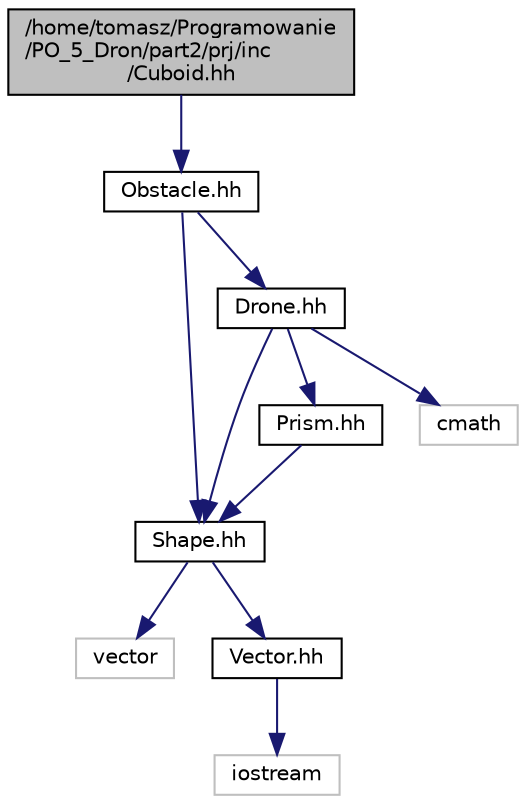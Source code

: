 digraph "/home/tomasz/Programowanie/PO_5_Dron/part2/prj/inc/Cuboid.hh"
{
  edge [fontname="Helvetica",fontsize="10",labelfontname="Helvetica",labelfontsize="10"];
  node [fontname="Helvetica",fontsize="10",shape=record];
  Node0 [label="/home/tomasz/Programowanie\l/PO_5_Dron/part2/prj/inc\l/Cuboid.hh",height=0.2,width=0.4,color="black", fillcolor="grey75", style="filled", fontcolor="black"];
  Node0 -> Node1 [color="midnightblue",fontsize="10",style="solid",fontname="Helvetica"];
  Node1 [label="Obstacle.hh",height=0.2,width=0.4,color="black", fillcolor="white", style="filled",URL="$_obstacle_8hh.html"];
  Node1 -> Node2 [color="midnightblue",fontsize="10",style="solid",fontname="Helvetica"];
  Node2 [label="Shape.hh",height=0.2,width=0.4,color="black", fillcolor="white", style="filled",URL="$_shape_8hh.html"];
  Node2 -> Node3 [color="midnightblue",fontsize="10",style="solid",fontname="Helvetica"];
  Node3 [label="vector",height=0.2,width=0.4,color="grey75", fillcolor="white", style="filled"];
  Node2 -> Node4 [color="midnightblue",fontsize="10",style="solid",fontname="Helvetica"];
  Node4 [label="Vector.hh",height=0.2,width=0.4,color="black", fillcolor="white", style="filled",URL="$_vector_8hh.html"];
  Node4 -> Node5 [color="midnightblue",fontsize="10",style="solid",fontname="Helvetica"];
  Node5 [label="iostream",height=0.2,width=0.4,color="grey75", fillcolor="white", style="filled"];
  Node1 -> Node6 [color="midnightblue",fontsize="10",style="solid",fontname="Helvetica"];
  Node6 [label="Drone.hh",height=0.2,width=0.4,color="black", fillcolor="white", style="filled",URL="$_drone_8hh.html"];
  Node6 -> Node2 [color="midnightblue",fontsize="10",style="solid",fontname="Helvetica"];
  Node6 -> Node7 [color="midnightblue",fontsize="10",style="solid",fontname="Helvetica"];
  Node7 [label="Prism.hh",height=0.2,width=0.4,color="black", fillcolor="white", style="filled",URL="$_prism_8hh.html"];
  Node7 -> Node2 [color="midnightblue",fontsize="10",style="solid",fontname="Helvetica"];
  Node6 -> Node8 [color="midnightblue",fontsize="10",style="solid",fontname="Helvetica"];
  Node8 [label="cmath",height=0.2,width=0.4,color="grey75", fillcolor="white", style="filled"];
}
